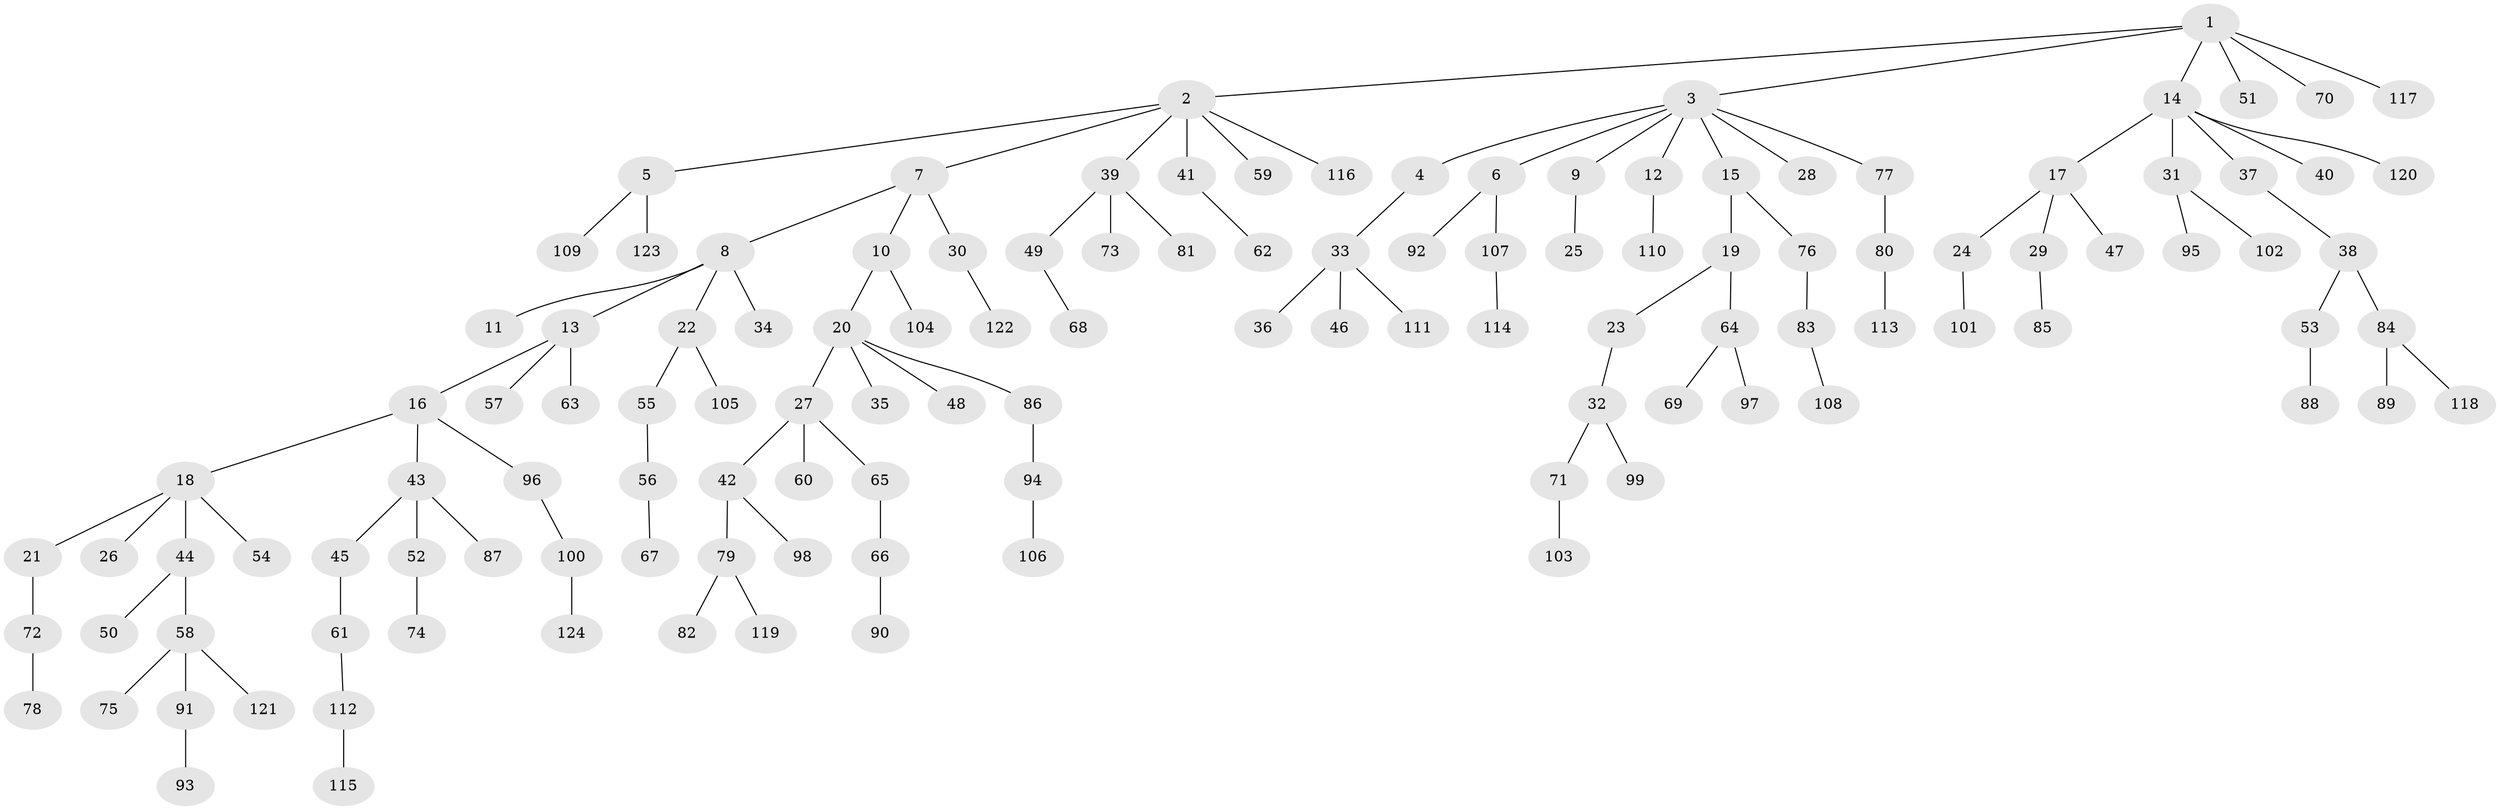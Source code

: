 // Generated by graph-tools (version 1.1) at 2025/02/03/09/25 03:02:19]
// undirected, 124 vertices, 123 edges
graph export_dot {
graph [start="1"]
  node [color=gray90,style=filled];
  1;
  2;
  3;
  4;
  5;
  6;
  7;
  8;
  9;
  10;
  11;
  12;
  13;
  14;
  15;
  16;
  17;
  18;
  19;
  20;
  21;
  22;
  23;
  24;
  25;
  26;
  27;
  28;
  29;
  30;
  31;
  32;
  33;
  34;
  35;
  36;
  37;
  38;
  39;
  40;
  41;
  42;
  43;
  44;
  45;
  46;
  47;
  48;
  49;
  50;
  51;
  52;
  53;
  54;
  55;
  56;
  57;
  58;
  59;
  60;
  61;
  62;
  63;
  64;
  65;
  66;
  67;
  68;
  69;
  70;
  71;
  72;
  73;
  74;
  75;
  76;
  77;
  78;
  79;
  80;
  81;
  82;
  83;
  84;
  85;
  86;
  87;
  88;
  89;
  90;
  91;
  92;
  93;
  94;
  95;
  96;
  97;
  98;
  99;
  100;
  101;
  102;
  103;
  104;
  105;
  106;
  107;
  108;
  109;
  110;
  111;
  112;
  113;
  114;
  115;
  116;
  117;
  118;
  119;
  120;
  121;
  122;
  123;
  124;
  1 -- 2;
  1 -- 3;
  1 -- 14;
  1 -- 51;
  1 -- 70;
  1 -- 117;
  2 -- 5;
  2 -- 7;
  2 -- 39;
  2 -- 41;
  2 -- 59;
  2 -- 116;
  3 -- 4;
  3 -- 6;
  3 -- 9;
  3 -- 12;
  3 -- 15;
  3 -- 28;
  3 -- 77;
  4 -- 33;
  5 -- 109;
  5 -- 123;
  6 -- 92;
  6 -- 107;
  7 -- 8;
  7 -- 10;
  7 -- 30;
  8 -- 11;
  8 -- 13;
  8 -- 22;
  8 -- 34;
  9 -- 25;
  10 -- 20;
  10 -- 104;
  12 -- 110;
  13 -- 16;
  13 -- 57;
  13 -- 63;
  14 -- 17;
  14 -- 31;
  14 -- 37;
  14 -- 40;
  14 -- 120;
  15 -- 19;
  15 -- 76;
  16 -- 18;
  16 -- 43;
  16 -- 96;
  17 -- 24;
  17 -- 29;
  17 -- 47;
  18 -- 21;
  18 -- 26;
  18 -- 44;
  18 -- 54;
  19 -- 23;
  19 -- 64;
  20 -- 27;
  20 -- 35;
  20 -- 48;
  20 -- 86;
  21 -- 72;
  22 -- 55;
  22 -- 105;
  23 -- 32;
  24 -- 101;
  27 -- 42;
  27 -- 60;
  27 -- 65;
  29 -- 85;
  30 -- 122;
  31 -- 95;
  31 -- 102;
  32 -- 71;
  32 -- 99;
  33 -- 36;
  33 -- 46;
  33 -- 111;
  37 -- 38;
  38 -- 53;
  38 -- 84;
  39 -- 49;
  39 -- 73;
  39 -- 81;
  41 -- 62;
  42 -- 79;
  42 -- 98;
  43 -- 45;
  43 -- 52;
  43 -- 87;
  44 -- 50;
  44 -- 58;
  45 -- 61;
  49 -- 68;
  52 -- 74;
  53 -- 88;
  55 -- 56;
  56 -- 67;
  58 -- 75;
  58 -- 91;
  58 -- 121;
  61 -- 112;
  64 -- 69;
  64 -- 97;
  65 -- 66;
  66 -- 90;
  71 -- 103;
  72 -- 78;
  76 -- 83;
  77 -- 80;
  79 -- 82;
  79 -- 119;
  80 -- 113;
  83 -- 108;
  84 -- 89;
  84 -- 118;
  86 -- 94;
  91 -- 93;
  94 -- 106;
  96 -- 100;
  100 -- 124;
  107 -- 114;
  112 -- 115;
}
